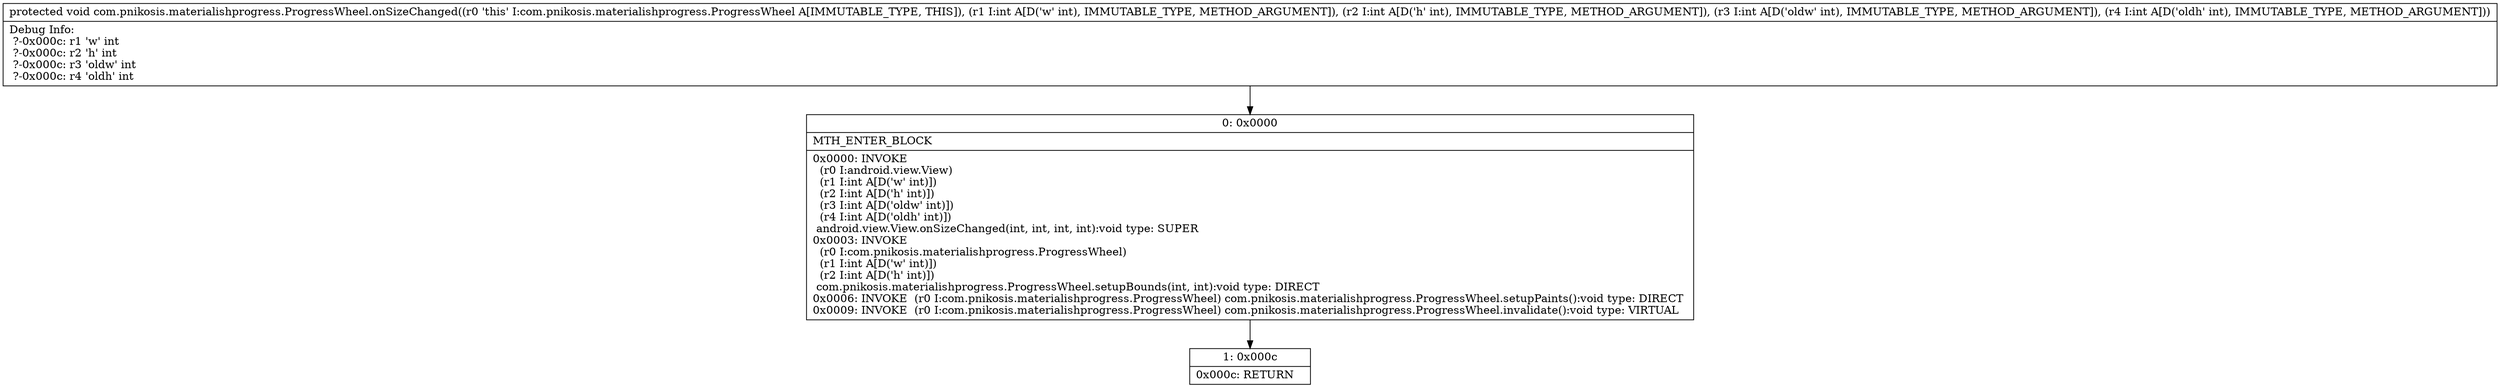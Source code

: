 digraph "CFG forcom.pnikosis.materialishprogress.ProgressWheel.onSizeChanged(IIII)V" {
Node_0 [shape=record,label="{0\:\ 0x0000|MTH_ENTER_BLOCK\l|0x0000: INVOKE  \l  (r0 I:android.view.View)\l  (r1 I:int A[D('w' int)])\l  (r2 I:int A[D('h' int)])\l  (r3 I:int A[D('oldw' int)])\l  (r4 I:int A[D('oldh' int)])\l android.view.View.onSizeChanged(int, int, int, int):void type: SUPER \l0x0003: INVOKE  \l  (r0 I:com.pnikosis.materialishprogress.ProgressWheel)\l  (r1 I:int A[D('w' int)])\l  (r2 I:int A[D('h' int)])\l com.pnikosis.materialishprogress.ProgressWheel.setupBounds(int, int):void type: DIRECT \l0x0006: INVOKE  (r0 I:com.pnikosis.materialishprogress.ProgressWheel) com.pnikosis.materialishprogress.ProgressWheel.setupPaints():void type: DIRECT \l0x0009: INVOKE  (r0 I:com.pnikosis.materialishprogress.ProgressWheel) com.pnikosis.materialishprogress.ProgressWheel.invalidate():void type: VIRTUAL \l}"];
Node_1 [shape=record,label="{1\:\ 0x000c|0x000c: RETURN   \l}"];
MethodNode[shape=record,label="{protected void com.pnikosis.materialishprogress.ProgressWheel.onSizeChanged((r0 'this' I:com.pnikosis.materialishprogress.ProgressWheel A[IMMUTABLE_TYPE, THIS]), (r1 I:int A[D('w' int), IMMUTABLE_TYPE, METHOD_ARGUMENT]), (r2 I:int A[D('h' int), IMMUTABLE_TYPE, METHOD_ARGUMENT]), (r3 I:int A[D('oldw' int), IMMUTABLE_TYPE, METHOD_ARGUMENT]), (r4 I:int A[D('oldh' int), IMMUTABLE_TYPE, METHOD_ARGUMENT]))  | Debug Info:\l  ?\-0x000c: r1 'w' int\l  ?\-0x000c: r2 'h' int\l  ?\-0x000c: r3 'oldw' int\l  ?\-0x000c: r4 'oldh' int\l}"];
MethodNode -> Node_0;
Node_0 -> Node_1;
}

